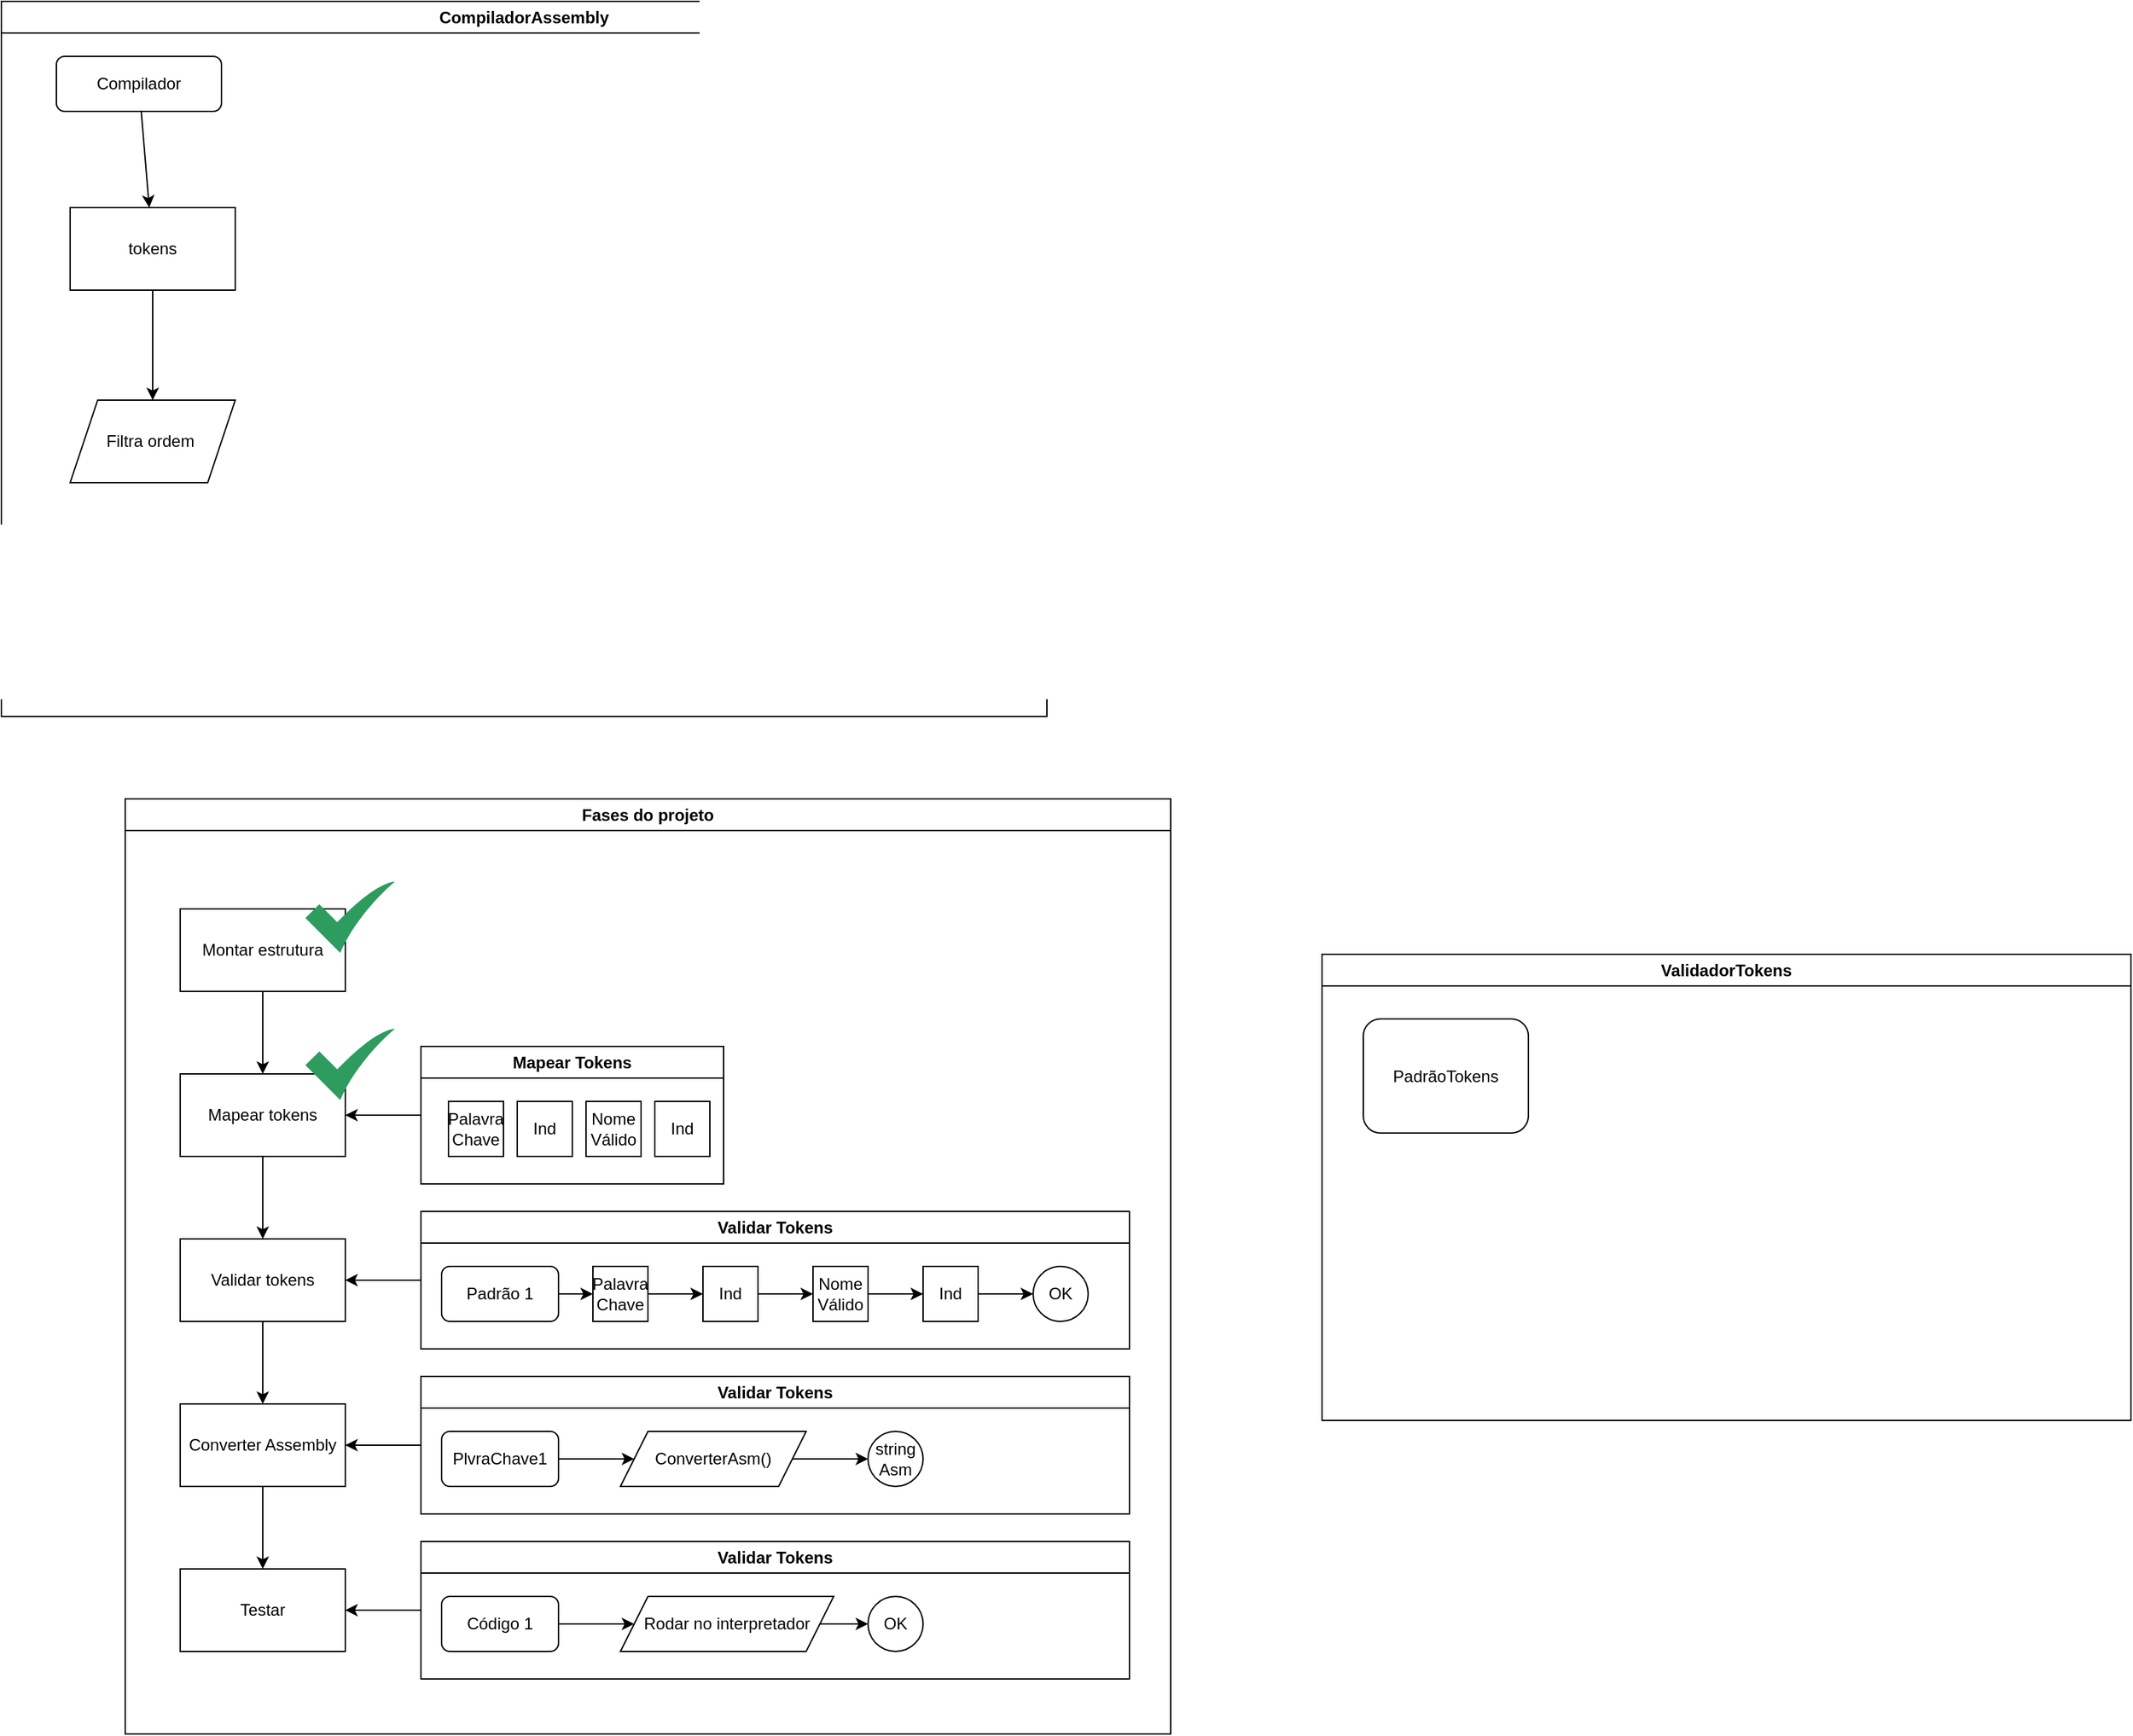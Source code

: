 <mxfile>
    <diagram id="KzIWFTgh3wyKYOgAmELT" name="Página-1">
        <mxGraphModel dx="536" dy="623" grid="1" gridSize="10" guides="1" tooltips="1" connect="1" arrows="1" fold="1" page="1" pageScale="1" pageWidth="850" pageHeight="1100" math="0" shadow="0">
            <root>
                <mxCell id="0"/>
                <mxCell id="1" parent="0"/>
                <mxCell id="2" value="CompiladorAssembly" style="swimlane;whiteSpace=wrap;html=1;" parent="1" vertex="1">
                    <mxGeometry x="10" y="20" width="760" height="520" as="geometry"/>
                </mxCell>
                <mxCell id="5" value="" style="edgeStyle=none;html=1;" parent="2" source="3" target="4" edge="1">
                    <mxGeometry relative="1" as="geometry"/>
                </mxCell>
                <mxCell id="3" value="Compilador" style="rounded=1;whiteSpace=wrap;html=1;" parent="2" vertex="1">
                    <mxGeometry x="40" y="40" width="120" height="40" as="geometry"/>
                </mxCell>
                <mxCell id="7" value="" style="edgeStyle=none;html=1;" parent="2" source="4" target="6" edge="1">
                    <mxGeometry relative="1" as="geometry"/>
                </mxCell>
                <mxCell id="4" value="tokens" style="rounded=0;whiteSpace=wrap;html=1;" parent="2" vertex="1">
                    <mxGeometry x="50" y="150" width="120" height="60" as="geometry"/>
                </mxCell>
                <mxCell id="6" value="Filtra ordem&amp;nbsp;" style="shape=parallelogram;perimeter=parallelogramPerimeter;whiteSpace=wrap;html=1;fixedSize=1;rounded=0;" parent="2" vertex="1">
                    <mxGeometry x="50" y="290" width="120" height="60" as="geometry"/>
                </mxCell>
                <mxCell id="8" value="Fases do projeto" style="swimlane;whiteSpace=wrap;html=1;" parent="1" vertex="1">
                    <mxGeometry x="100" y="600" width="760" height="680" as="geometry"/>
                </mxCell>
                <mxCell id="11" value="" style="edgeStyle=none;html=1;" parent="8" source="9" target="10" edge="1">
                    <mxGeometry relative="1" as="geometry"/>
                </mxCell>
                <mxCell id="9" value="Montar estrutura" style="rounded=0;whiteSpace=wrap;html=1;" parent="8" vertex="1">
                    <mxGeometry x="40" y="80" width="120" height="60" as="geometry"/>
                </mxCell>
                <mxCell id="10" value="Mapear tokens" style="rounded=0;whiteSpace=wrap;html=1;" parent="8" vertex="1">
                    <mxGeometry x="40" y="200" width="120" height="60" as="geometry"/>
                </mxCell>
                <mxCell id="13" value="" style="edgeStyle=none;html=1;" parent="8" source="12" target="10" edge="1">
                    <mxGeometry relative="1" as="geometry"/>
                </mxCell>
                <mxCell id="12" value="Mapear Tokens" style="swimlane;whiteSpace=wrap;html=1;" parent="8" vertex="1">
                    <mxGeometry x="215" y="180" width="220" height="100" as="geometry"/>
                </mxCell>
                <mxCell id="14" value="Palavra Chave" style="rounded=0;whiteSpace=wrap;html=1;" parent="12" vertex="1">
                    <mxGeometry x="20" y="40" width="40" height="40" as="geometry"/>
                </mxCell>
                <mxCell id="15" value="Ind" style="rounded=0;whiteSpace=wrap;html=1;" parent="12" vertex="1">
                    <mxGeometry x="70" y="40" width="40" height="40" as="geometry"/>
                </mxCell>
                <mxCell id="16" value="Nome Válido" style="rounded=0;whiteSpace=wrap;html=1;" parent="12" vertex="1">
                    <mxGeometry x="120" y="40" width="40" height="40" as="geometry"/>
                </mxCell>
                <mxCell id="17" value="Ind" style="rounded=0;whiteSpace=wrap;html=1;" parent="12" vertex="1">
                    <mxGeometry x="170" y="40" width="40" height="40" as="geometry"/>
                </mxCell>
                <mxCell id="35" value="" style="edgeStyle=none;html=1;" parent="8" source="18" target="34" edge="1">
                    <mxGeometry relative="1" as="geometry"/>
                </mxCell>
                <mxCell id="18" value="Validar tokens" style="rounded=0;whiteSpace=wrap;html=1;" parent="8" vertex="1">
                    <mxGeometry x="40" y="320" width="120" height="60" as="geometry"/>
                </mxCell>
                <mxCell id="19" value="" style="edgeStyle=none;html=1;" parent="8" source="10" target="18" edge="1">
                    <mxGeometry relative="1" as="geometry"/>
                </mxCell>
                <mxCell id="25" value="" style="edgeStyle=none;html=1;" parent="8" source="20" target="18" edge="1">
                    <mxGeometry relative="1" as="geometry"/>
                </mxCell>
                <mxCell id="20" value="Validar Tokens" style="swimlane;whiteSpace=wrap;html=1;" parent="8" vertex="1">
                    <mxGeometry x="215" y="300" width="515" height="100" as="geometry"/>
                </mxCell>
                <mxCell id="28" value="" style="edgeStyle=none;html=1;" parent="20" source="21" target="22" edge="1">
                    <mxGeometry relative="1" as="geometry"/>
                </mxCell>
                <mxCell id="21" value="Palavra Chave" style="rounded=0;whiteSpace=wrap;html=1;" parent="20" vertex="1">
                    <mxGeometry x="125" y="40" width="40" height="40" as="geometry"/>
                </mxCell>
                <mxCell id="29" value="" style="edgeStyle=none;html=1;" parent="20" source="22" target="23" edge="1">
                    <mxGeometry relative="1" as="geometry"/>
                </mxCell>
                <mxCell id="22" value="Ind" style="rounded=0;whiteSpace=wrap;html=1;" parent="20" vertex="1">
                    <mxGeometry x="205" y="40" width="40" height="40" as="geometry"/>
                </mxCell>
                <mxCell id="30" value="" style="edgeStyle=none;html=1;" parent="20" source="23" target="24" edge="1">
                    <mxGeometry relative="1" as="geometry"/>
                </mxCell>
                <mxCell id="23" value="Nome Válido" style="rounded=0;whiteSpace=wrap;html=1;" parent="20" vertex="1">
                    <mxGeometry x="285" y="40" width="40" height="40" as="geometry"/>
                </mxCell>
                <mxCell id="32" value="" style="edgeStyle=none;html=1;" parent="20" source="24" target="31" edge="1">
                    <mxGeometry relative="1" as="geometry"/>
                </mxCell>
                <mxCell id="24" value="Ind" style="rounded=0;whiteSpace=wrap;html=1;" parent="20" vertex="1">
                    <mxGeometry x="365" y="40" width="40" height="40" as="geometry"/>
                </mxCell>
                <mxCell id="27" value="" style="edgeStyle=none;html=1;" parent="20" source="26" target="21" edge="1">
                    <mxGeometry relative="1" as="geometry"/>
                </mxCell>
                <mxCell id="26" value="Padrão 1" style="rounded=1;whiteSpace=wrap;html=1;" parent="20" vertex="1">
                    <mxGeometry x="15" y="40" width="85" height="40" as="geometry"/>
                </mxCell>
                <mxCell id="31" value="OK" style="ellipse;whiteSpace=wrap;html=1;rounded=0;" parent="20" vertex="1">
                    <mxGeometry x="445" y="40" width="40" height="40" as="geometry"/>
                </mxCell>
                <mxCell id="59" value="" style="edgeStyle=none;html=1;" parent="8" source="34" target="58" edge="1">
                    <mxGeometry relative="1" as="geometry"/>
                </mxCell>
                <mxCell id="34" value="Converter Assembly" style="rounded=0;whiteSpace=wrap;html=1;" parent="8" vertex="1">
                    <mxGeometry x="40" y="440" width="120" height="60" as="geometry"/>
                </mxCell>
                <mxCell id="48" value="" style="edgeStyle=none;html=1;" parent="8" source="36" target="34" edge="1">
                    <mxGeometry relative="1" as="geometry"/>
                </mxCell>
                <mxCell id="36" value="Validar Tokens" style="swimlane;whiteSpace=wrap;html=1;" parent="8" vertex="1">
                    <mxGeometry x="215" y="420" width="515" height="100" as="geometry"/>
                </mxCell>
                <mxCell id="37" value="" style="edgeStyle=none;html=1;" parent="36" edge="1">
                    <mxGeometry relative="1" as="geometry">
                        <mxPoint x="165.0" y="60" as="sourcePoint"/>
                    </mxGeometry>
                </mxCell>
                <mxCell id="39" value="" style="edgeStyle=none;html=1;" parent="36" edge="1">
                    <mxGeometry relative="1" as="geometry">
                        <mxPoint x="245" y="60" as="sourcePoint"/>
                    </mxGeometry>
                </mxCell>
                <mxCell id="41" value="" style="edgeStyle=none;html=1;" parent="36" edge="1">
                    <mxGeometry relative="1" as="geometry">
                        <mxPoint x="325" y="60" as="sourcePoint"/>
                    </mxGeometry>
                </mxCell>
                <mxCell id="43" value="" style="edgeStyle=none;html=1;" parent="36" edge="1">
                    <mxGeometry relative="1" as="geometry">
                        <mxPoint x="405" y="60" as="sourcePoint"/>
                    </mxGeometry>
                </mxCell>
                <mxCell id="51" value="" style="edgeStyle=none;html=1;" parent="36" source="46" target="49" edge="1">
                    <mxGeometry relative="1" as="geometry"/>
                </mxCell>
                <mxCell id="46" value="PlvraChave1" style="rounded=1;whiteSpace=wrap;html=1;" parent="36" vertex="1">
                    <mxGeometry x="15" y="40" width="85" height="40" as="geometry"/>
                </mxCell>
                <mxCell id="53" value="" style="edgeStyle=none;html=1;" parent="36" source="49" target="52" edge="1">
                    <mxGeometry relative="1" as="geometry"/>
                </mxCell>
                <mxCell id="49" value="ConverterAsm()" style="shape=parallelogram;perimeter=parallelogramPerimeter;whiteSpace=wrap;html=1;fixedSize=1;" parent="36" vertex="1">
                    <mxGeometry x="145" y="40" width="135" height="40" as="geometry"/>
                </mxCell>
                <mxCell id="52" value="string Asm" style="ellipse;whiteSpace=wrap;html=1;" parent="36" vertex="1">
                    <mxGeometry x="325" y="40" width="40" height="40" as="geometry"/>
                </mxCell>
                <mxCell id="55" value="" style="sketch=0;html=1;aspect=fixed;strokeColor=none;shadow=0;align=center;verticalAlign=top;fillColor=#2D9C5E;shape=mxgraph.gcp2.check" parent="8" vertex="1">
                    <mxGeometry x="131" y="60" width="65" height="52" as="geometry"/>
                </mxCell>
                <mxCell id="56" value="" style="sketch=0;html=1;aspect=fixed;strokeColor=none;shadow=0;align=center;verticalAlign=top;fillColor=#2D9C5E;shape=mxgraph.gcp2.check" parent="8" vertex="1">
                    <mxGeometry x="131" y="167" width="65" height="52" as="geometry"/>
                </mxCell>
                <mxCell id="58" value="Testar" style="rounded=0;whiteSpace=wrap;html=1;" parent="8" vertex="1">
                    <mxGeometry x="40" y="560" width="120" height="60" as="geometry"/>
                </mxCell>
                <mxCell id="70" value="" style="edgeStyle=none;html=1;" parent="8" source="60" target="58" edge="1">
                    <mxGeometry relative="1" as="geometry"/>
                </mxCell>
                <mxCell id="60" value="Validar Tokens" style="swimlane;whiteSpace=wrap;html=1;" parent="8" vertex="1">
                    <mxGeometry x="215" y="540" width="515" height="100" as="geometry"/>
                </mxCell>
                <mxCell id="61" value="" style="edgeStyle=none;html=1;" parent="60" edge="1">
                    <mxGeometry relative="1" as="geometry">
                        <mxPoint x="165.0" y="60" as="sourcePoint"/>
                    </mxGeometry>
                </mxCell>
                <mxCell id="62" value="" style="edgeStyle=none;html=1;" parent="60" edge="1">
                    <mxGeometry relative="1" as="geometry">
                        <mxPoint x="245" y="60" as="sourcePoint"/>
                    </mxGeometry>
                </mxCell>
                <mxCell id="63" value="" style="edgeStyle=none;html=1;" parent="60" edge="1">
                    <mxGeometry relative="1" as="geometry">
                        <mxPoint x="325" y="60" as="sourcePoint"/>
                    </mxGeometry>
                </mxCell>
                <mxCell id="64" value="" style="edgeStyle=none;html=1;" parent="60" edge="1">
                    <mxGeometry relative="1" as="geometry">
                        <mxPoint x="405" y="60" as="sourcePoint"/>
                    </mxGeometry>
                </mxCell>
                <mxCell id="65" value="" style="edgeStyle=none;html=1;" parent="60" source="66" target="68" edge="1">
                    <mxGeometry relative="1" as="geometry"/>
                </mxCell>
                <mxCell id="66" value="Código 1" style="rounded=1;whiteSpace=wrap;html=1;" parent="60" vertex="1">
                    <mxGeometry x="15" y="40" width="85" height="40" as="geometry"/>
                </mxCell>
                <mxCell id="67" value="" style="edgeStyle=none;html=1;" parent="60" source="68" target="69" edge="1">
                    <mxGeometry relative="1" as="geometry"/>
                </mxCell>
                <mxCell id="68" value="Rodar no interpretador" style="shape=parallelogram;perimeter=parallelogramPerimeter;whiteSpace=wrap;html=1;fixedSize=1;" parent="60" vertex="1">
                    <mxGeometry x="145" y="40" width="155" height="40" as="geometry"/>
                </mxCell>
                <mxCell id="69" value="OK" style="ellipse;whiteSpace=wrap;html=1;" parent="60" vertex="1">
                    <mxGeometry x="325" y="40" width="40" height="40" as="geometry"/>
                </mxCell>
                <mxCell id="71" value="ValidadorTokens" style="swimlane;whiteSpace=wrap;html=1;" vertex="1" parent="1">
                    <mxGeometry x="970" y="713" width="588" height="339" as="geometry"/>
                </mxCell>
                <mxCell id="81" value="PadrãoTokens" style="rounded=1;whiteSpace=wrap;html=1;" vertex="1" parent="71">
                    <mxGeometry x="30" y="47" width="120" height="83" as="geometry"/>
                </mxCell>
            </root>
        </mxGraphModel>
    </diagram>
</mxfile>
